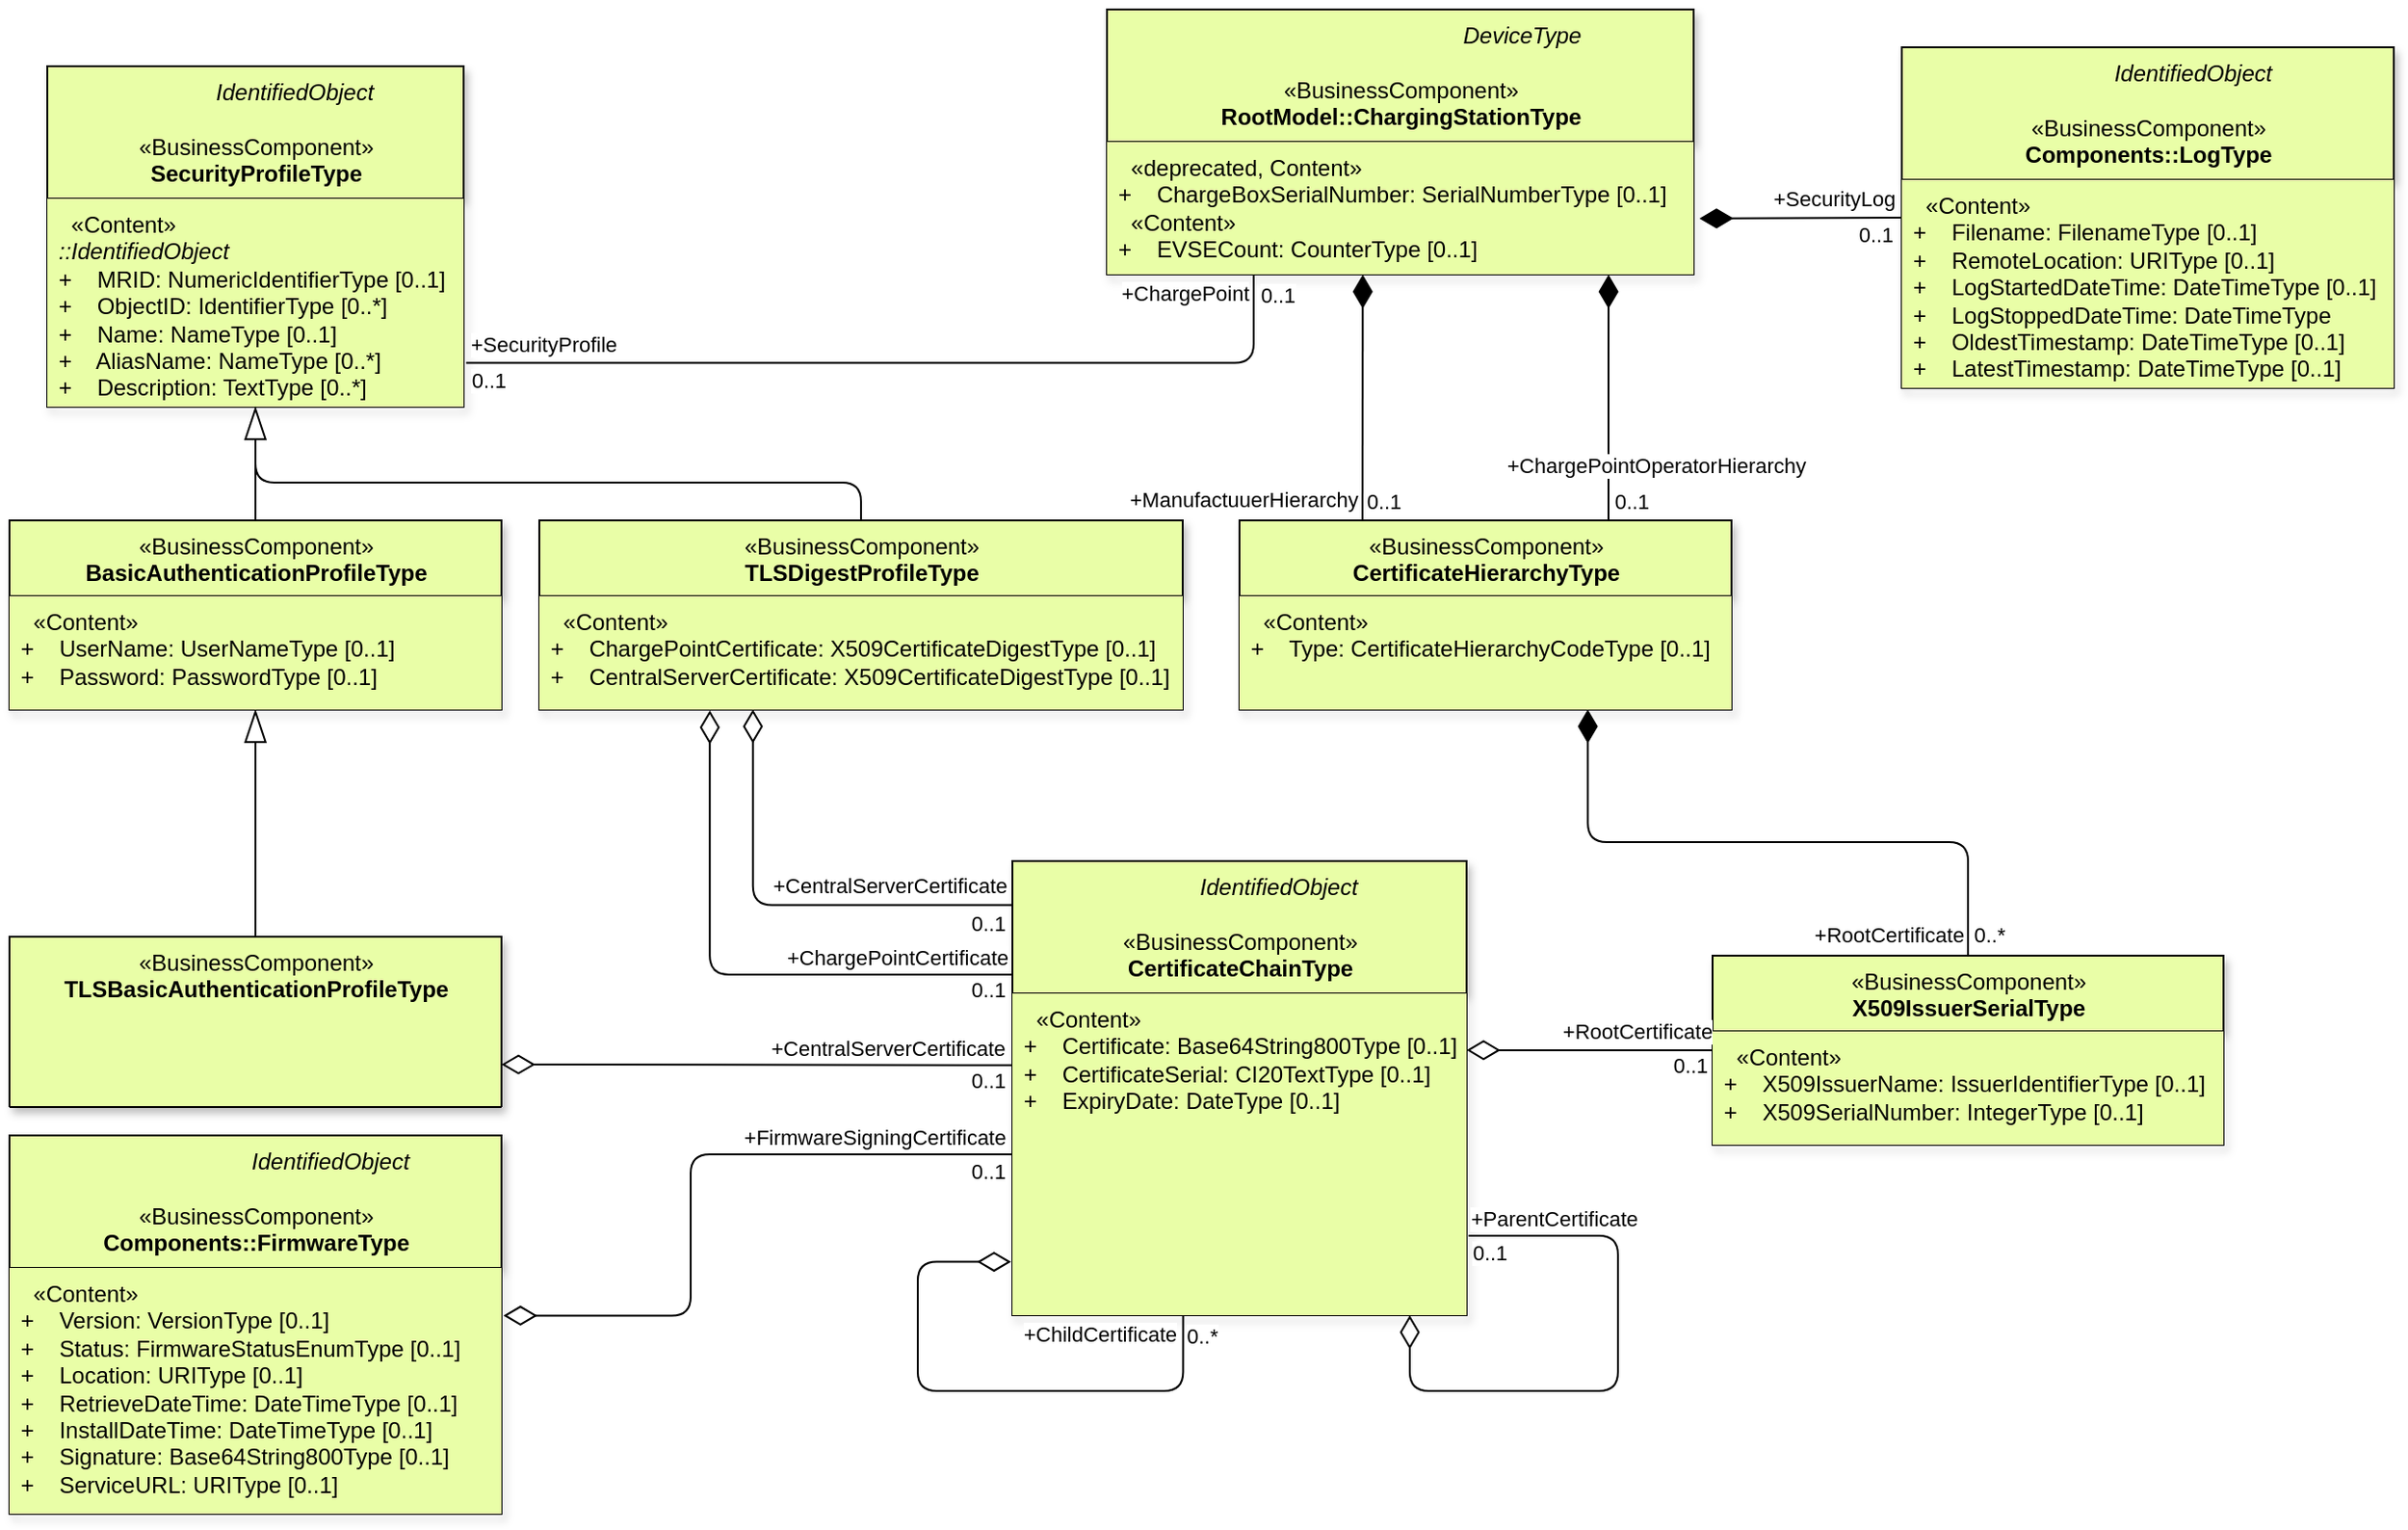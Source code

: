 <mxfile scale="0.8" border="0" version="24.7.14">
  <diagram id="2imF5TS-2AsIUvXl1Hec" name="Page-1">
    <mxGraphModel dx="819" dy="593" grid="1" gridSize="10" guides="1" tooltips="1" connect="1" arrows="1" fold="1" page="1" pageScale="1" pageWidth="827" pageHeight="1169" math="0" shadow="0">
      <root>
        <mxCell id="0" />
        <mxCell id="1" parent="0" />
        <mxCell id="lwHhPLdUFV76qlDTj5FU-29" style="edgeStyle=orthogonalEdgeStyle;rounded=0;orthogonalLoop=1;jettySize=auto;html=1;exitX=0.5;exitY=0;exitDx=0;exitDy=0;entryX=0.5;entryY=1;entryDx=0;entryDy=0;endSize=15;endArrow=blockThin;endFill=0;" edge="1" parent="1" source="lwHhPLdUFV76qlDTj5FU-1" target="lwHhPLdUFV76qlDTj5FU-4">
          <mxGeometry relative="1" as="geometry" />
        </mxCell>
        <mxCell id="lwHhPLdUFV76qlDTj5FU-1" value="&lt;div style=&quot;line-height: 14.4px;&quot;&gt;&lt;span style=&quot;background-color: initial;&quot;&gt;«&lt;/span&gt;&lt;span style=&quot;background-color: initial;&quot;&gt;BusinessComponent&lt;/span&gt;&lt;span style=&quot;background-color: initial;&quot;&gt;»&lt;/span&gt;&lt;br&gt;&lt;/div&gt;&lt;b&gt;&lt;div style=&quot;line-height: 14.4px;&quot;&gt;TLSBasicAuthenticationProfileType&lt;/div&gt;&lt;/b&gt;" style="swimlane;fontStyle=0;align=center;verticalAlign=top;childLayout=stackLayout;horizontal=1;startSize=160;horizontalStack=0;resizeParent=1;resizeParentMax=0;resizeLast=0;collapsible=0;marginBottom=0;html=1;fillColor=#e9fea7;shadow=1;fontSize=12;" vertex="1" parent="1">
          <mxGeometry x="20" y="520" width="260" height="90" as="geometry" />
        </mxCell>
        <mxCell id="lwHhPLdUFV76qlDTj5FU-2" value="&lt;div style=&quot;line-height: 14.4px;&quot;&gt;&lt;div style=&quot;text-align: right; line-height: 14.4px;&quot;&gt;&lt;span style=&quot;background-color: initial;&quot;&gt;&lt;i&gt;IdentifiedObject&lt;/i&gt;&lt;/span&gt;&lt;/div&gt;&lt;div style=&quot;line-height: 14.4px;&quot;&gt;&lt;span style=&quot;background-color: initial; text-align: right;&quot;&gt;&lt;br&gt;&lt;/span&gt;&lt;/div&gt;«&lt;span style=&quot;background-color: initial;&quot;&gt;BusinessComponent&lt;/span&gt;»&lt;br&gt;&lt;b&gt;SecurityProfileType&lt;/b&gt;&lt;/div&gt;" style="swimlane;fontStyle=0;align=center;verticalAlign=top;childLayout=stackLayout;horizontal=1;startSize=70;horizontalStack=0;resizeParent=1;resizeParentMax=0;resizeLast=0;collapsible=0;marginBottom=0;html=1;fillColor=#e9fea7;shadow=1;fontSize=12;" vertex="1" parent="1">
          <mxGeometry x="40" y="60" width="220" height="180" as="geometry" />
        </mxCell>
        <mxCell id="lwHhPLdUFV76qlDTj5FU-3" value="&lt;div&gt;&lt;span style=&quot;text-align: center; background-color: initial;&quot;&gt;&amp;nbsp; «Content»&lt;/span&gt;&lt;br&gt;&lt;/div&gt;&lt;div&gt;&lt;span style=&quot;text-align: center; background-color: initial;&quot;&gt;&lt;i&gt;::IdentifiedObject&lt;/i&gt;&lt;/span&gt;&lt;/div&gt;&lt;div&gt;+&amp;nbsp; &amp;nbsp; MRID: NumericIdentifierType [0..1]&lt;/div&gt;&lt;div&gt;+&amp;nbsp; &amp;nbsp; ObjectID: IdentifierType [0..*]&lt;br&gt;&lt;/div&gt;&lt;div&gt;+&amp;nbsp; &amp;nbsp; Name: NameType [0..1]&lt;br&gt;+&amp;nbsp; &amp;nbsp; AliasName: NameType [0..*]&lt;br&gt;&lt;/div&gt;&lt;div&gt;+&amp;nbsp; &amp;nbsp; Description: TextType [0..*]&lt;br&gt;&lt;/div&gt;" style="text;html=1;strokeColor=none;fillColor=#e9fea7;align=left;verticalAlign=top;spacingLeft=4;spacingRight=4;overflow=hidden;rotatable=0;points=[[0,0.5],[1,0.5]];portConstraint=eastwest;fontSize=12;" vertex="1" parent="lwHhPLdUFV76qlDTj5FU-2">
          <mxGeometry y="70" width="220" height="110" as="geometry" />
        </mxCell>
        <mxCell id="lwHhPLdUFV76qlDTj5FU-27" style="edgeStyle=orthogonalEdgeStyle;rounded=0;orthogonalLoop=1;jettySize=auto;html=1;entryX=0.5;entryY=1;entryDx=0;entryDy=0;endSize=15;endArrow=blockThin;endFill=0;" edge="1" parent="1" source="lwHhPLdUFV76qlDTj5FU-4" target="lwHhPLdUFV76qlDTj5FU-2">
          <mxGeometry relative="1" as="geometry" />
        </mxCell>
        <mxCell id="lwHhPLdUFV76qlDTj5FU-4" value="&lt;div style=&quot;line-height: 14.4px;&quot;&gt;&lt;div style=&quot;line-height: 14.4px;&quot;&gt;&lt;span style=&quot;background-color: initial;&quot;&gt;«&lt;/span&gt;&lt;span style=&quot;background-color: initial;&quot;&gt;BusinessComponent&lt;/span&gt;&lt;span style=&quot;background-color: initial;&quot;&gt;»&lt;/span&gt;&lt;br&gt;&lt;/div&gt;&lt;b&gt;BasicAuthenticationProfileType&lt;/b&gt;&lt;/div&gt;" style="swimlane;fontStyle=0;align=center;verticalAlign=top;childLayout=stackLayout;horizontal=1;startSize=40;horizontalStack=0;resizeParent=1;resizeParentMax=0;resizeLast=0;collapsible=0;marginBottom=0;html=1;fillColor=#e9fea7;shadow=1;fontSize=12;" vertex="1" parent="1">
          <mxGeometry x="20" y="300" width="260" height="100" as="geometry" />
        </mxCell>
        <mxCell id="lwHhPLdUFV76qlDTj5FU-5" value="&lt;div&gt;&lt;span style=&quot;text-align: center; background-color: initial;&quot;&gt;&amp;nbsp; «Content»&lt;/span&gt;&lt;br&gt;&lt;/div&gt;&lt;div&gt;&lt;span style=&quot;background-color: initial;&quot;&gt;+&amp;nbsp; &amp;nbsp; UserName: UserNameType [0..1]&lt;/span&gt;&lt;/div&gt;&lt;div&gt;+&amp;nbsp; &amp;nbsp; Password: PasswordType [0..1]&lt;span style=&quot;background-color: initial;&quot;&gt;&lt;br&gt;&lt;/span&gt;&lt;/div&gt;" style="text;html=1;strokeColor=none;fillColor=#e9fea7;align=left;verticalAlign=top;spacingLeft=4;spacingRight=4;overflow=hidden;rotatable=0;points=[[0,0.5],[1,0.5]];portConstraint=eastwest;fontSize=12;" vertex="1" parent="lwHhPLdUFV76qlDTj5FU-4">
          <mxGeometry y="40" width="260" height="60" as="geometry" />
        </mxCell>
        <mxCell id="lwHhPLdUFV76qlDTj5FU-28" style="edgeStyle=orthogonalEdgeStyle;rounded=1;orthogonalLoop=1;jettySize=auto;html=1;exitX=0.5;exitY=0;exitDx=0;exitDy=0;endArrow=none;endFill=0;curved=0;" edge="1" parent="1" source="lwHhPLdUFV76qlDTj5FU-6">
          <mxGeometry relative="1" as="geometry">
            <mxPoint x="150" y="260" as="targetPoint" />
            <Array as="points">
              <mxPoint x="470" y="280" />
              <mxPoint x="150" y="280" />
            </Array>
          </mxGeometry>
        </mxCell>
        <mxCell id="lwHhPLdUFV76qlDTj5FU-6" value="&lt;div style=&quot;line-height: 14.4px;&quot;&gt;&lt;div style=&quot;line-height: 14.4px;&quot;&gt;&lt;span style=&quot;background-color: initial;&quot;&gt;«&lt;/span&gt;&lt;span style=&quot;background-color: initial;&quot;&gt;BusinessComponent&lt;/span&gt;&lt;span style=&quot;background-color: initial;&quot;&gt;»&lt;/span&gt;&lt;br&gt;&lt;/div&gt;&lt;b&gt;TLSDigestProfileType&lt;/b&gt;&lt;/div&gt;" style="swimlane;fontStyle=0;align=center;verticalAlign=top;childLayout=stackLayout;horizontal=1;startSize=40;horizontalStack=0;resizeParent=1;resizeParentMax=0;resizeLast=0;collapsible=0;marginBottom=0;html=1;fillColor=#e9fea7;shadow=1;fontSize=12;" vertex="1" parent="1">
          <mxGeometry x="300" y="300" width="340" height="100" as="geometry" />
        </mxCell>
        <mxCell id="lwHhPLdUFV76qlDTj5FU-7" value="&lt;div&gt;&lt;span style=&quot;text-align: center; background-color: initial;&quot;&gt;&amp;nbsp; «Content»&lt;/span&gt;&lt;br&gt;&lt;/div&gt;&lt;div&gt;&lt;span style=&quot;background-color: initial;&quot;&gt;+&amp;nbsp; &amp;nbsp; ChargePointCertificate: X509CertificateDigestType [0..1]&lt;/span&gt;&lt;/div&gt;&lt;div&gt;+&amp;nbsp; &amp;nbsp; CentralServerCertificate: X509CertificateDigestType [0..1]&lt;span style=&quot;background-color: initial;&quot;&gt;&lt;br&gt;&lt;/span&gt;&lt;/div&gt;" style="text;html=1;strokeColor=none;fillColor=#e9fea7;align=left;verticalAlign=top;spacingLeft=4;spacingRight=4;overflow=hidden;rotatable=0;points=[[0,0.5],[1,0.5]];portConstraint=eastwest;fontSize=12;" vertex="1" parent="lwHhPLdUFV76qlDTj5FU-6">
          <mxGeometry y="40" width="340" height="60" as="geometry" />
        </mxCell>
        <mxCell id="lwHhPLdUFV76qlDTj5FU-9" value="&lt;div style=&quot;line-height: 14.4px;&quot;&gt;&lt;div style=&quot;text-align: right; line-height: 14.4px;&quot;&gt;&lt;span style=&quot;background-color: initial;&quot;&gt;&lt;i&gt;IdentifiedObject&lt;/i&gt;&lt;/span&gt;&lt;/div&gt;&lt;div style=&quot;line-height: 14.4px;&quot;&gt;&lt;span style=&quot;background-color: initial; text-align: right;&quot;&gt;&lt;br&gt;&lt;/span&gt;&lt;/div&gt;«&lt;span style=&quot;background-color: initial;&quot;&gt;BusinessComponent&lt;/span&gt;»&lt;br&gt;&lt;b&gt;Components::FirmwareType&lt;/b&gt;&lt;/div&gt;" style="swimlane;fontStyle=0;align=center;verticalAlign=top;childLayout=stackLayout;horizontal=1;startSize=70;horizontalStack=0;resizeParent=1;resizeParentMax=0;resizeLast=0;collapsible=0;marginBottom=0;html=1;fillColor=#e9fea7;shadow=1;fontSize=12;" vertex="1" parent="1">
          <mxGeometry x="20" y="625" width="260" height="200" as="geometry" />
        </mxCell>
        <mxCell id="lwHhPLdUFV76qlDTj5FU-10" value="&lt;div&gt;&lt;span style=&quot;text-align: center; background-color: initial;&quot;&gt;&amp;nbsp; «Content»&lt;/span&gt;&lt;br&gt;&lt;/div&gt;&lt;div&gt;&lt;span style=&quot;background-color: initial;&quot;&gt;+&amp;nbsp; &amp;nbsp; Version: VersionType [0..1]&lt;/span&gt;&lt;/div&gt;&lt;div&gt;+&amp;nbsp; &amp;nbsp; Status: FirmwareStatusEnumType [0..1]&lt;span style=&quot;background-color: initial;&quot;&gt;&lt;br&gt;&lt;/span&gt;&lt;/div&gt;&lt;div&gt;+&amp;nbsp; &amp;nbsp; Location: URIType [0..1]&lt;br&gt;&lt;/div&gt;&lt;div&gt;+&amp;nbsp; &amp;nbsp; RetrieveDateTime: DateTimeType [0..1]&lt;br&gt;&lt;/div&gt;&lt;div&gt;+&amp;nbsp; &amp;nbsp; InstallDateTime: DateTimeType [0..1]&lt;br&gt;&lt;/div&gt;&lt;div&gt;+&amp;nbsp; &amp;nbsp; Signature: Base64String800Type [0..1]&lt;br&gt;&lt;/div&gt;&lt;div&gt;+&amp;nbsp; &amp;nbsp; ServiceURL: URIType [0..1]&lt;br&gt;&lt;/div&gt;" style="text;html=1;strokeColor=none;fillColor=#e9fea7;align=left;verticalAlign=top;spacingLeft=4;spacingRight=4;overflow=hidden;rotatable=0;points=[[0,0.5],[1,0.5]];portConstraint=eastwest;fontSize=12;" vertex="1" parent="lwHhPLdUFV76qlDTj5FU-9">
          <mxGeometry y="70" width="260" height="130" as="geometry" />
        </mxCell>
        <mxCell id="lwHhPLdUFV76qlDTj5FU-11" value="&lt;div style=&quot;line-height: 14.4px;&quot;&gt;&lt;div style=&quot;text-align: right; line-height: 14.4px;&quot;&gt;&lt;i&gt;DeviceType&lt;/i&gt;&lt;/div&gt;&lt;div style=&quot;line-height: 14.4px;&quot;&gt;&lt;br&gt;&lt;/div&gt;«&lt;span style=&quot;background-color: initial;&quot;&gt;BusinessComponent&lt;/span&gt;»&lt;br&gt;&lt;b&gt;RootModel::ChargingStationType&lt;/b&gt;&lt;/div&gt;" style="swimlane;fontStyle=0;align=center;verticalAlign=top;childLayout=stackLayout;horizontal=1;startSize=70;horizontalStack=0;resizeParent=1;resizeParentMax=0;resizeLast=0;collapsible=0;marginBottom=0;html=1;fillColor=#e9fea7;shadow=1;fontSize=12;" vertex="1" parent="1">
          <mxGeometry x="600" y="30" width="310" height="140" as="geometry" />
        </mxCell>
        <mxCell id="lwHhPLdUFV76qlDTj5FU-12" value="&lt;div&gt;&lt;span style=&quot;text-align: center; background-color: initial;&quot;&gt;&amp;nbsp; «deprecated, Content»&lt;/span&gt;&lt;br&gt;&lt;/div&gt;&lt;div&gt;&lt;span style=&quot;background-color: initial;&quot;&gt;+&amp;nbsp; &amp;nbsp; ChargeBoxSerialNumber: SerialNumberType [0..1]&lt;/span&gt;&lt;/div&gt;&lt;div&gt;&lt;span style=&quot;text-align: center;&quot;&gt;&amp;nbsp; «Content»&lt;/span&gt;&lt;span style=&quot;background-color: initial;&quot;&gt;&lt;br&gt;&lt;/span&gt;&lt;/div&gt;&lt;div&gt;+&amp;nbsp; &amp;nbsp; EVSECount: CounterType [0..1]&lt;span style=&quot;background-color: initial;&quot;&gt;&lt;br&gt;&lt;/span&gt;&lt;/div&gt;" style="text;html=1;strokeColor=none;fillColor=#e9fea7;align=left;verticalAlign=top;spacingLeft=4;spacingRight=4;overflow=hidden;rotatable=0;points=[[0,0.5],[1,0.5]];portConstraint=eastwest;fontSize=12;" vertex="1" parent="lwHhPLdUFV76qlDTj5FU-11">
          <mxGeometry y="70" width="310" height="70" as="geometry" />
        </mxCell>
        <mxCell id="lwHhPLdUFV76qlDTj5FU-13" value="&lt;div style=&quot;line-height: 14.4px;&quot;&gt;&lt;div style=&quot;text-align: right; line-height: 14.4px;&quot;&gt;&lt;span style=&quot;background-color: initial;&quot;&gt;&lt;i&gt;IdentifiedObject&lt;/i&gt;&lt;/span&gt;&lt;/div&gt;&lt;div style=&quot;line-height: 14.4px;&quot;&gt;&lt;span style=&quot;background-color: initial; text-align: right;&quot;&gt;&lt;br&gt;&lt;/span&gt;&lt;/div&gt;«&lt;span style=&quot;background-color: initial;&quot;&gt;BusinessComponent&lt;/span&gt;»&lt;br&gt;&lt;b&gt;Components::LogType&lt;/b&gt;&lt;/div&gt;" style="swimlane;fontStyle=0;align=center;verticalAlign=top;childLayout=stackLayout;horizontal=1;startSize=70;horizontalStack=0;resizeParent=1;resizeParentMax=0;resizeLast=0;collapsible=0;marginBottom=0;html=1;fillColor=#e9fea7;shadow=1;fontSize=12;" vertex="1" parent="1">
          <mxGeometry x="1020" y="50" width="260" height="180" as="geometry" />
        </mxCell>
        <mxCell id="lwHhPLdUFV76qlDTj5FU-14" value="&lt;div&gt;&lt;span style=&quot;text-align: center; background-color: initial;&quot;&gt;&amp;nbsp; «Content»&lt;/span&gt;&lt;br&gt;&lt;/div&gt;&lt;div&gt;&lt;span style=&quot;background-color: initial;&quot;&gt;+&amp;nbsp; &amp;nbsp; Filename: FilenameType [0..1]&lt;/span&gt;&lt;/div&gt;&lt;div&gt;+&amp;nbsp; &amp;nbsp; RemoteLocation: URIType [0..1]&lt;span style=&quot;background-color: initial;&quot;&gt;&lt;br&gt;&lt;/span&gt;&lt;/div&gt;&lt;div&gt;+&amp;nbsp; &amp;nbsp; LogStartedDateTime: DateTimeType [0..1]&lt;br&gt;&lt;/div&gt;&lt;div&gt;+&amp;nbsp; &amp;nbsp; LogStoppedDateTime: DateTimeType&lt;br&gt;&lt;/div&gt;&lt;div&gt;+&amp;nbsp; &amp;nbsp; OldestTimestamp: DateTimeType [0..1]&lt;br&gt;&lt;/div&gt;&lt;div&gt;+&amp;nbsp; &amp;nbsp; LatestTimestamp: DateTimeType [0..1]&lt;br&gt;&lt;/div&gt;" style="text;html=1;strokeColor=none;fillColor=#e9fea7;align=left;verticalAlign=top;spacingLeft=4;spacingRight=4;overflow=hidden;rotatable=0;points=[[0,0.5],[1,0.5]];portConstraint=eastwest;fontSize=12;" vertex="1" parent="lwHhPLdUFV76qlDTj5FU-13">
          <mxGeometry y="70" width="260" height="110" as="geometry" />
        </mxCell>
        <mxCell id="lwHhPLdUFV76qlDTj5FU-15" value="&lt;div style=&quot;line-height: 14.4px;&quot;&gt;&lt;div style=&quot;line-height: 14.4px;&quot;&gt;&lt;span style=&quot;background-color: initial;&quot;&gt;«&lt;/span&gt;&lt;span style=&quot;background-color: initial;&quot;&gt;BusinessComponent&lt;/span&gt;&lt;span style=&quot;background-color: initial;&quot;&gt;»&lt;/span&gt;&lt;br&gt;&lt;/div&gt;&lt;b&gt;CertificateHierarchyType&lt;/b&gt;&lt;/div&gt;" style="swimlane;fontStyle=0;align=center;verticalAlign=top;childLayout=stackLayout;horizontal=1;startSize=40;horizontalStack=0;resizeParent=1;resizeParentMax=0;resizeLast=0;collapsible=0;marginBottom=0;html=1;fillColor=#e9fea7;shadow=1;fontSize=12;" vertex="1" parent="1">
          <mxGeometry x="670" y="300" width="260" height="100" as="geometry" />
        </mxCell>
        <mxCell id="lwHhPLdUFV76qlDTj5FU-16" value="&lt;div&gt;&lt;span style=&quot;text-align: center; background-color: initial;&quot;&gt;&amp;nbsp; «Content»&lt;/span&gt;&lt;br&gt;&lt;/div&gt;&lt;div&gt;&lt;span style=&quot;background-color: initial;&quot;&gt;+&amp;nbsp; &amp;nbsp; Type: CertificateHierarchyCodeType [0..1]&lt;/span&gt;&lt;/div&gt;" style="text;html=1;strokeColor=none;fillColor=#e9fea7;align=left;verticalAlign=top;spacingLeft=4;spacingRight=4;overflow=hidden;rotatable=0;points=[[0,0.5],[1,0.5]];portConstraint=eastwest;fontSize=12;" vertex="1" parent="lwHhPLdUFV76qlDTj5FU-15">
          <mxGeometry y="40" width="260" height="60" as="geometry" />
        </mxCell>
        <mxCell id="lwHhPLdUFV76qlDTj5FU-50" style="rounded=0;orthogonalLoop=1;jettySize=auto;html=1;exitX=-0.002;exitY=0.223;exitDx=0;exitDy=0;entryX=1;entryY=0.75;entryDx=0;entryDy=0;exitPerimeter=0;endArrow=diamondThin;endFill=0;endSize=15;" edge="1" parent="1" source="lwHhPLdUFV76qlDTj5FU-18" target="lwHhPLdUFV76qlDTj5FU-1">
          <mxGeometry relative="1" as="geometry" />
        </mxCell>
        <mxCell id="lwHhPLdUFV76qlDTj5FU-51" value="+CentralServerCertificate" style="edgeLabel;html=1;align=center;verticalAlign=middle;resizable=0;points=[];" vertex="1" connectable="0" parent="lwHhPLdUFV76qlDTj5FU-50">
          <mxGeometry x="-0.5" y="1" relative="1" as="geometry">
            <mxPoint x="2" y="-10" as="offset" />
          </mxGeometry>
        </mxCell>
        <mxCell id="lwHhPLdUFV76qlDTj5FU-52" value="0..1" style="edgeLabel;html=1;align=center;verticalAlign=middle;resizable=0;points=[];" vertex="1" connectable="0" parent="lwHhPLdUFV76qlDTj5FU-50">
          <mxGeometry x="-0.865" y="1" relative="1" as="geometry">
            <mxPoint x="5" y="7" as="offset" />
          </mxGeometry>
        </mxCell>
        <mxCell id="lwHhPLdUFV76qlDTj5FU-17" value="&lt;div style=&quot;line-height: 14.4px;&quot;&gt;&lt;div style=&quot;text-align: right; line-height: 14.4px;&quot;&gt;&lt;span style=&quot;background-color: initial;&quot;&gt;&lt;i&gt;IdentifiedObject&lt;/i&gt;&lt;/span&gt;&lt;/div&gt;&lt;div style=&quot;line-height: 14.4px;&quot;&gt;&lt;span style=&quot;background-color: initial; text-align: right;&quot;&gt;&lt;br&gt;&lt;/span&gt;&lt;/div&gt;«&lt;span style=&quot;background-color: initial;&quot;&gt;BusinessComponent&lt;/span&gt;»&lt;br&gt;&lt;b&gt;CertificateChainType&lt;/b&gt;&lt;/div&gt;" style="swimlane;fontStyle=0;align=center;verticalAlign=top;childLayout=stackLayout;horizontal=1;startSize=70;horizontalStack=0;resizeParent=1;resizeParentMax=0;resizeLast=0;collapsible=0;marginBottom=0;html=1;fillColor=#e9fea7;shadow=1;fontSize=12;" vertex="1" parent="1">
          <mxGeometry x="550" y="480" width="240" height="240" as="geometry" />
        </mxCell>
        <mxCell id="lwHhPLdUFV76qlDTj5FU-18" value="&lt;div&gt;&lt;span style=&quot;text-align: center; background-color: initial;&quot;&gt;&amp;nbsp; «Content»&lt;/span&gt;&lt;br&gt;&lt;/div&gt;&lt;div&gt;&lt;span style=&quot;background-color: initial;&quot;&gt;+&amp;nbsp; &amp;nbsp; Certificate: Base64String800Type [0..1]&lt;/span&gt;&lt;/div&gt;&lt;div&gt;+&amp;nbsp; &amp;nbsp; CertificateSerial: CI20TextType [0..1]&lt;span style=&quot;background-color: initial;&quot;&gt;&lt;br&gt;&lt;/span&gt;&lt;/div&gt;&lt;div&gt;+&amp;nbsp; &amp;nbsp; ExpiryDate: DateType [0..1]&lt;br&gt;&lt;/div&gt;" style="text;html=1;strokeColor=none;fillColor=#e9fea7;align=left;verticalAlign=top;spacingLeft=4;spacingRight=4;overflow=hidden;rotatable=0;points=[[0,0.5],[1,0.5]];portConstraint=eastwest;fontSize=12;" vertex="1" parent="lwHhPLdUFV76qlDTj5FU-17">
          <mxGeometry y="70" width="240" height="170" as="geometry" />
        </mxCell>
        <mxCell id="lwHhPLdUFV76qlDTj5FU-57" style="edgeStyle=orthogonalEdgeStyle;rounded=1;orthogonalLoop=1;jettySize=auto;html=1;exitX=0.376;exitY=1.001;exitDx=0;exitDy=0;entryX=-0.003;entryY=0.834;entryDx=0;entryDy=0;entryPerimeter=0;exitPerimeter=0;curved=0;endArrow=diamondThin;endFill=0;endSize=15;" edge="1" parent="lwHhPLdUFV76qlDTj5FU-17" source="lwHhPLdUFV76qlDTj5FU-18" target="lwHhPLdUFV76qlDTj5FU-18">
          <mxGeometry relative="1" as="geometry">
            <Array as="points">
              <mxPoint x="90" y="280" />
              <mxPoint x="-50" y="280" />
              <mxPoint x="-50" y="212" />
            </Array>
          </mxGeometry>
        </mxCell>
        <mxCell id="lwHhPLdUFV76qlDTj5FU-58" value="+ChildCertificate" style="edgeLabel;html=1;align=center;verticalAlign=middle;resizable=0;points=[];" vertex="1" connectable="0" parent="lwHhPLdUFV76qlDTj5FU-57">
          <mxGeometry x="-0.933" y="-3" relative="1" as="geometry">
            <mxPoint x="-41" as="offset" />
          </mxGeometry>
        </mxCell>
        <mxCell id="lwHhPLdUFV76qlDTj5FU-59" value="0..*" style="edgeLabel;html=1;align=center;verticalAlign=middle;resizable=0;points=[];" vertex="1" connectable="0" parent="lwHhPLdUFV76qlDTj5FU-57">
          <mxGeometry x="-0.922" y="2" relative="1" as="geometry">
            <mxPoint x="8" y="-1" as="offset" />
          </mxGeometry>
        </mxCell>
        <mxCell id="lwHhPLdUFV76qlDTj5FU-61" style="edgeStyle=orthogonalEdgeStyle;rounded=1;orthogonalLoop=1;jettySize=auto;html=1;exitX=1.004;exitY=0.753;exitDx=0;exitDy=0;exitPerimeter=0;entryX=0.873;entryY=1;entryDx=0;entryDy=0;entryPerimeter=0;curved=0;endArrow=diamondThin;endFill=0;endSize=15;" edge="1" parent="lwHhPLdUFV76qlDTj5FU-17" source="lwHhPLdUFV76qlDTj5FU-18" target="lwHhPLdUFV76qlDTj5FU-18">
          <mxGeometry relative="1" as="geometry">
            <mxPoint x="210" y="240" as="targetPoint" />
            <Array as="points">
              <mxPoint x="320" y="198" />
              <mxPoint x="320" y="280" />
              <mxPoint x="210" y="280" />
              <mxPoint x="210" y="240" />
            </Array>
          </mxGeometry>
        </mxCell>
        <mxCell id="lwHhPLdUFV76qlDTj5FU-62" value="+ParentCertificate" style="edgeLabel;html=1;align=center;verticalAlign=middle;resizable=0;points=[];" vertex="1" connectable="0" parent="lwHhPLdUFV76qlDTj5FU-61">
          <mxGeometry x="-0.91" y="2" relative="1" as="geometry">
            <mxPoint x="31" y="-7" as="offset" />
          </mxGeometry>
        </mxCell>
        <mxCell id="lwHhPLdUFV76qlDTj5FU-63" value="0..1" style="edgeLabel;html=1;align=center;verticalAlign=middle;resizable=0;points=[];" vertex="1" connectable="0" parent="lwHhPLdUFV76qlDTj5FU-61">
          <mxGeometry x="-0.961" y="-1" relative="1" as="geometry">
            <mxPoint x="5" y="8" as="offset" />
          </mxGeometry>
        </mxCell>
        <mxCell id="lwHhPLdUFV76qlDTj5FU-19" value="&lt;div style=&quot;line-height: 14.4px;&quot;&gt;&lt;div style=&quot;line-height: 14.4px;&quot;&gt;&lt;span style=&quot;background-color: initial;&quot;&gt;«&lt;/span&gt;&lt;span style=&quot;background-color: initial;&quot;&gt;BusinessComponent&lt;/span&gt;&lt;span style=&quot;background-color: initial;&quot;&gt;»&lt;/span&gt;&lt;br&gt;&lt;/div&gt;&lt;b&gt;X509IssuerSerialType&lt;/b&gt;&lt;/div&gt;" style="swimlane;fontStyle=0;align=center;verticalAlign=top;childLayout=stackLayout;horizontal=1;startSize=40;horizontalStack=0;resizeParent=1;resizeParentMax=0;resizeLast=0;collapsible=0;marginBottom=0;html=1;fillColor=#e9fea7;shadow=1;fontSize=12;" vertex="1" parent="1">
          <mxGeometry x="920" y="530" width="270" height="100" as="geometry" />
        </mxCell>
        <mxCell id="lwHhPLdUFV76qlDTj5FU-20" value="&lt;div&gt;&lt;span style=&quot;text-align: center; background-color: initial;&quot;&gt;&amp;nbsp; «Content»&lt;/span&gt;&lt;br&gt;&lt;/div&gt;&lt;div&gt;&lt;span style=&quot;background-color: initial;&quot;&gt;+&amp;nbsp; &amp;nbsp; X509IssuerName: IssuerIdentifierType [0..1]&lt;/span&gt;&lt;/div&gt;&lt;div&gt;+&amp;nbsp; &amp;nbsp; X509SerialNumber: IntegerType [0..1]&lt;span style=&quot;background-color: initial;&quot;&gt;&lt;br&gt;&lt;/span&gt;&lt;/div&gt;" style="text;html=1;strokeColor=none;fillColor=#e9fea7;align=left;verticalAlign=top;spacingLeft=4;spacingRight=4;overflow=hidden;rotatable=0;points=[[0,0.5],[1,0.5]];portConstraint=eastwest;fontSize=12;" vertex="1" parent="lwHhPLdUFV76qlDTj5FU-19">
          <mxGeometry y="40" width="270" height="60" as="geometry" />
        </mxCell>
        <mxCell id="lwHhPLdUFV76qlDTj5FU-30" style="edgeStyle=orthogonalEdgeStyle;rounded=1;orthogonalLoop=1;jettySize=auto;html=1;exitX=0.25;exitY=1;exitDx=0;exitDy=0;entryX=1.006;entryY=0.789;entryDx=0;entryDy=0;entryPerimeter=0;endArrow=none;endFill=0;curved=0;" edge="1" parent="1" source="lwHhPLdUFV76qlDTj5FU-11" target="lwHhPLdUFV76qlDTj5FU-3">
          <mxGeometry relative="1" as="geometry" />
        </mxCell>
        <mxCell id="lwHhPLdUFV76qlDTj5FU-31" value="+SecurityProfile" style="edgeLabel;html=1;align=center;verticalAlign=middle;resizable=0;points=[];" vertex="1" connectable="0" parent="lwHhPLdUFV76qlDTj5FU-30">
          <mxGeometry x="0.874" y="-2" relative="1" as="geometry">
            <mxPoint x="11" y="-8" as="offset" />
          </mxGeometry>
        </mxCell>
        <mxCell id="lwHhPLdUFV76qlDTj5FU-32" value="0..1" style="edgeLabel;html=1;align=center;verticalAlign=middle;resizable=0;points=[];" vertex="1" connectable="0" parent="lwHhPLdUFV76qlDTj5FU-30">
          <mxGeometry x="0.942" y="3" relative="1" as="geometry">
            <mxPoint x="-2" y="6" as="offset" />
          </mxGeometry>
        </mxCell>
        <mxCell id="lwHhPLdUFV76qlDTj5FU-33" value="+ChargePoint" style="edgeLabel;html=1;align=center;verticalAlign=middle;resizable=0;points=[];" vertex="1" connectable="0" parent="lwHhPLdUFV76qlDTj5FU-30">
          <mxGeometry x="-0.965" y="-2" relative="1" as="geometry">
            <mxPoint x="-35" y="2" as="offset" />
          </mxGeometry>
        </mxCell>
        <mxCell id="lwHhPLdUFV76qlDTj5FU-34" value="0..1" style="edgeLabel;html=1;align=center;verticalAlign=middle;resizable=0;points=[];" vertex="1" connectable="0" parent="lwHhPLdUFV76qlDTj5FU-30">
          <mxGeometry x="-0.955" y="1" relative="1" as="geometry">
            <mxPoint x="11" as="offset" />
          </mxGeometry>
        </mxCell>
        <mxCell id="lwHhPLdUFV76qlDTj5FU-35" style="rounded=0;orthogonalLoop=1;jettySize=auto;html=1;exitX=0.25;exitY=0;exitDx=0;exitDy=0;entryX=0.436;entryY=1.002;entryDx=0;entryDy=0;entryPerimeter=0;endArrow=diamondThin;endFill=1;endSize=15;" edge="1" parent="1" source="lwHhPLdUFV76qlDTj5FU-15" target="lwHhPLdUFV76qlDTj5FU-12">
          <mxGeometry relative="1" as="geometry" />
        </mxCell>
        <mxCell id="lwHhPLdUFV76qlDTj5FU-36" value="+ManufactuuerHierarchy" style="edgeLabel;html=1;align=center;verticalAlign=middle;resizable=0;points=[];" vertex="1" connectable="0" parent="lwHhPLdUFV76qlDTj5FU-35">
          <mxGeometry x="-0.831" y="1" relative="1" as="geometry">
            <mxPoint x="-62" as="offset" />
          </mxGeometry>
        </mxCell>
        <mxCell id="lwHhPLdUFV76qlDTj5FU-37" value="0..1" style="edgeLabel;html=1;align=center;verticalAlign=middle;resizable=0;points=[];" vertex="1" connectable="0" parent="lwHhPLdUFV76qlDTj5FU-35">
          <mxGeometry x="-0.857" relative="1" as="geometry">
            <mxPoint x="11" y="-1" as="offset" />
          </mxGeometry>
        </mxCell>
        <mxCell id="lwHhPLdUFV76qlDTj5FU-38" style="edgeStyle=orthogonalEdgeStyle;rounded=0;orthogonalLoop=1;jettySize=auto;html=1;exitX=0.75;exitY=0;exitDx=0;exitDy=0;entryX=0.855;entryY=1.002;entryDx=0;entryDy=0;entryPerimeter=0;endSize=15;endArrow=diamondThin;endFill=1;" edge="1" parent="1" source="lwHhPLdUFV76qlDTj5FU-15" target="lwHhPLdUFV76qlDTj5FU-12">
          <mxGeometry relative="1" as="geometry" />
        </mxCell>
        <mxCell id="lwHhPLdUFV76qlDTj5FU-39" value="+ChargePointOperatorHierarchy" style="edgeLabel;html=1;align=center;verticalAlign=middle;resizable=0;points=[];" vertex="1" connectable="0" parent="lwHhPLdUFV76qlDTj5FU-38">
          <mxGeometry x="-0.831" y="1" relative="1" as="geometry">
            <mxPoint x="26" y="-18" as="offset" />
          </mxGeometry>
        </mxCell>
        <mxCell id="lwHhPLdUFV76qlDTj5FU-40" value="0..1" style="edgeLabel;html=1;align=center;verticalAlign=middle;resizable=0;points=[];" vertex="1" connectable="0" parent="lwHhPLdUFV76qlDTj5FU-38">
          <mxGeometry x="-0.831" y="-1" relative="1" as="geometry">
            <mxPoint x="11" y="1" as="offset" />
          </mxGeometry>
        </mxCell>
        <mxCell id="lwHhPLdUFV76qlDTj5FU-41" style="rounded=0;orthogonalLoop=1;jettySize=auto;html=1;exitX=0;exitY=0.5;exitDx=0;exitDy=0;entryX=1.01;entryY=0.578;entryDx=0;entryDy=0;entryPerimeter=0;endArrow=diamondThin;endFill=1;endSize=15;" edge="1" parent="1" source="lwHhPLdUFV76qlDTj5FU-13" target="lwHhPLdUFV76qlDTj5FU-12">
          <mxGeometry relative="1" as="geometry" />
        </mxCell>
        <mxCell id="lwHhPLdUFV76qlDTj5FU-42" value="+SecurityLog" style="edgeLabel;html=1;align=center;verticalAlign=middle;resizable=0;points=[];" vertex="1" connectable="0" parent="lwHhPLdUFV76qlDTj5FU-41">
          <mxGeometry x="-0.42" relative="1" as="geometry">
            <mxPoint x="-5" y="-10" as="offset" />
          </mxGeometry>
        </mxCell>
        <mxCell id="lwHhPLdUFV76qlDTj5FU-43" value="0..1" style="edgeLabel;html=1;align=center;verticalAlign=middle;resizable=0;points=[];" vertex="1" connectable="0" parent="lwHhPLdUFV76qlDTj5FU-41">
          <mxGeometry x="-0.73" y="1" relative="1" as="geometry">
            <mxPoint y="8" as="offset" />
          </mxGeometry>
        </mxCell>
        <mxCell id="lwHhPLdUFV76qlDTj5FU-44" style="edgeStyle=orthogonalEdgeStyle;rounded=1;orthogonalLoop=1;jettySize=auto;html=1;exitX=-0.002;exitY=0.097;exitDx=0;exitDy=0;entryX=0.332;entryY=0.998;entryDx=0;entryDy=0;entryPerimeter=0;exitPerimeter=0;endArrow=diamondThin;endFill=0;endSize=15;curved=0;" edge="1" parent="1" source="lwHhPLdUFV76qlDTj5FU-17" target="lwHhPLdUFV76qlDTj5FU-7">
          <mxGeometry relative="1" as="geometry" />
        </mxCell>
        <mxCell id="lwHhPLdUFV76qlDTj5FU-45" value="+CentralServerCertificate" style="edgeLabel;html=1;align=center;verticalAlign=middle;resizable=0;points=[];" vertex="1" connectable="0" parent="lwHhPLdUFV76qlDTj5FU-44">
          <mxGeometry x="-0.657" relative="1" as="geometry">
            <mxPoint x="-24" y="-11" as="offset" />
          </mxGeometry>
        </mxCell>
        <mxCell id="lwHhPLdUFV76qlDTj5FU-46" value="0..1" style="edgeLabel;html=1;align=center;verticalAlign=middle;resizable=0;points=[];" vertex="1" connectable="0" parent="lwHhPLdUFV76qlDTj5FU-44">
          <mxGeometry x="-0.85" relative="1" as="geometry">
            <mxPoint x="5" y="9" as="offset" />
          </mxGeometry>
        </mxCell>
        <mxCell id="lwHhPLdUFV76qlDTj5FU-47" style="edgeStyle=orthogonalEdgeStyle;rounded=1;orthogonalLoop=1;jettySize=auto;html=1;exitX=0;exitY=0.25;exitDx=0;exitDy=0;entryX=0.265;entryY=1.007;entryDx=0;entryDy=0;entryPerimeter=0;endSize=15;curved=0;endArrow=diamondThin;endFill=0;" edge="1" parent="1" source="lwHhPLdUFV76qlDTj5FU-17" target="lwHhPLdUFV76qlDTj5FU-7">
          <mxGeometry relative="1" as="geometry" />
        </mxCell>
        <mxCell id="lwHhPLdUFV76qlDTj5FU-48" value="+ChargePointCertificate" style="edgeLabel;html=1;align=center;verticalAlign=middle;resizable=0;points=[];" vertex="1" connectable="0" parent="lwHhPLdUFV76qlDTj5FU-47">
          <mxGeometry x="-0.551" y="-1" relative="1" as="geometry">
            <mxPoint x="6" y="-8" as="offset" />
          </mxGeometry>
        </mxCell>
        <mxCell id="lwHhPLdUFV76qlDTj5FU-49" value="0..1" style="edgeLabel;html=1;align=center;verticalAlign=middle;resizable=0;points=[];" vertex="1" connectable="0" parent="lwHhPLdUFV76qlDTj5FU-47">
          <mxGeometry x="-0.867" relative="1" as="geometry">
            <mxPoint x="7" y="8" as="offset" />
          </mxGeometry>
        </mxCell>
        <mxCell id="lwHhPLdUFV76qlDTj5FU-53" style="edgeStyle=orthogonalEdgeStyle;rounded=1;orthogonalLoop=1;jettySize=auto;html=1;exitX=0;exitY=0.5;exitDx=0;exitDy=0;entryX=1.004;entryY=0.194;entryDx=0;entryDy=0;entryPerimeter=0;endArrow=diamondThin;endFill=0;endSize=15;curved=0;" edge="1" parent="1" source="lwHhPLdUFV76qlDTj5FU-18" target="lwHhPLdUFV76qlDTj5FU-10">
          <mxGeometry relative="1" as="geometry">
            <Array as="points">
              <mxPoint x="380" y="635" />
              <mxPoint x="380" y="720" />
            </Array>
          </mxGeometry>
        </mxCell>
        <mxCell id="lwHhPLdUFV76qlDTj5FU-54" value="+FirmwareSigningCertificate" style="edgeLabel;html=1;align=center;verticalAlign=middle;resizable=0;points=[];" vertex="1" connectable="0" parent="lwHhPLdUFV76qlDTj5FU-53">
          <mxGeometry x="-0.582" y="-2" relative="1" as="geometry">
            <mxPoint x="1" y="-7" as="offset" />
          </mxGeometry>
        </mxCell>
        <mxCell id="lwHhPLdUFV76qlDTj5FU-56" value="0..1" style="edgeLabel;html=1;align=center;verticalAlign=middle;resizable=0;points=[];" vertex="1" connectable="0" parent="lwHhPLdUFV76qlDTj5FU-53">
          <mxGeometry x="-0.883" y="3" relative="1" as="geometry">
            <mxPoint x="7" y="6" as="offset" />
          </mxGeometry>
        </mxCell>
        <mxCell id="lwHhPLdUFV76qlDTj5FU-60" style="edgeStyle=orthogonalEdgeStyle;rounded=0;orthogonalLoop=1;jettySize=auto;html=1;entryX=1;entryY=0.176;entryDx=0;entryDy=0;entryPerimeter=0;endSize=15;endArrow=diamondThin;endFill=0;" edge="1" parent="1" source="lwHhPLdUFV76qlDTj5FU-19" target="lwHhPLdUFV76qlDTj5FU-18">
          <mxGeometry relative="1" as="geometry">
            <mxPoint x="810" y="580" as="targetPoint" />
          </mxGeometry>
        </mxCell>
        <mxCell id="lwHhPLdUFV76qlDTj5FU-64" value="+RootCertificate" style="edgeLabel;html=1;align=center;verticalAlign=middle;resizable=0;points=[];" vertex="1" connectable="0" parent="lwHhPLdUFV76qlDTj5FU-60">
          <mxGeometry x="-0.418" relative="1" as="geometry">
            <mxPoint x="-2" y="-10" as="offset" />
          </mxGeometry>
        </mxCell>
        <mxCell id="lwHhPLdUFV76qlDTj5FU-65" value="0..1" style="edgeLabel;html=1;align=center;verticalAlign=middle;resizable=0;points=[];" vertex="1" connectable="0" parent="lwHhPLdUFV76qlDTj5FU-60">
          <mxGeometry x="-0.778" y="2" relative="1" as="geometry">
            <mxPoint x="2" y="6" as="offset" />
          </mxGeometry>
        </mxCell>
        <mxCell id="lwHhPLdUFV76qlDTj5FU-66" style="edgeStyle=orthogonalEdgeStyle;rounded=1;orthogonalLoop=1;jettySize=auto;html=1;exitX=0.5;exitY=0;exitDx=0;exitDy=0;entryX=0.708;entryY=0.998;entryDx=0;entryDy=0;entryPerimeter=0;curved=0;endArrow=diamondThin;endFill=1;endSize=15;" edge="1" parent="1" source="lwHhPLdUFV76qlDTj5FU-19" target="lwHhPLdUFV76qlDTj5FU-16">
          <mxGeometry relative="1" as="geometry" />
        </mxCell>
        <mxCell id="lwHhPLdUFV76qlDTj5FU-67" value="+RootCertificate" style="edgeLabel;html=1;align=center;verticalAlign=middle;resizable=0;points=[];" vertex="1" connectable="0" parent="lwHhPLdUFV76qlDTj5FU-66">
          <mxGeometry x="-0.935" y="1" relative="1" as="geometry">
            <mxPoint x="-41" as="offset" />
          </mxGeometry>
        </mxCell>
        <mxCell id="lwHhPLdUFV76qlDTj5FU-68" value="0..*" style="edgeLabel;html=1;align=center;verticalAlign=middle;resizable=0;points=[];" vertex="1" connectable="0" parent="lwHhPLdUFV76qlDTj5FU-66">
          <mxGeometry x="-0.953" y="-1" relative="1" as="geometry">
            <mxPoint x="10" y="-3" as="offset" />
          </mxGeometry>
        </mxCell>
      </root>
    </mxGraphModel>
  </diagram>
</mxfile>
